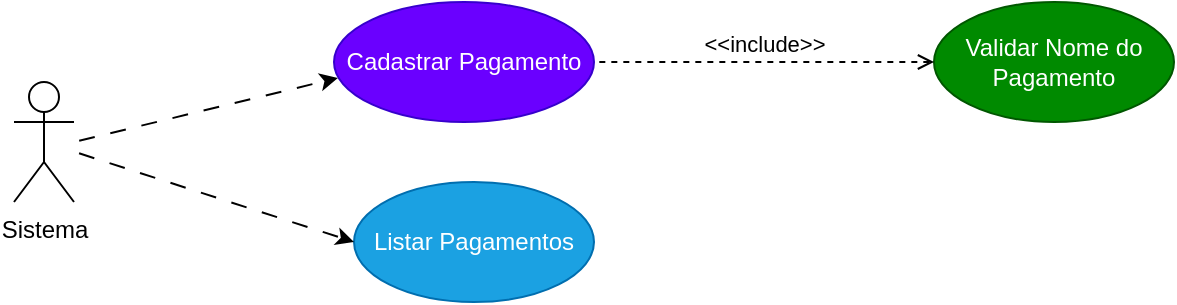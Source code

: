 <mxfile version="20.5.3" type="embed"><diagram id="bks1fgTAk8cXKt9TkJ--" name="Page-1"><mxGraphModel dx="667" dy="426" grid="1" gridSize="10" guides="1" tooltips="1" connect="1" arrows="1" fold="1" page="1" pageScale="1" pageWidth="850" pageHeight="1100" math="0" shadow="0"><root><mxCell id="0"/><mxCell id="1" parent="0"/><mxCell id="5" value="Sistema" style="shape=umlActor;html=1;verticalLabelPosition=bottom;verticalAlign=top;align=center;" vertex="1" parent="1"><mxGeometry x="50" y="180" width="30" height="60" as="geometry"/></mxCell><mxCell id="9" value="Cadastrar Pagamento" style="ellipse;whiteSpace=wrap;html=1;fillColor=#6a00ff;fontColor=#ffffff;strokeColor=#3700CC;" vertex="1" parent="1"><mxGeometry x="210" y="140" width="130" height="60" as="geometry"/></mxCell><mxCell id="10" value="Listar Pagamentos" style="ellipse;whiteSpace=wrap;html=1;fillColor=#1ba1e2;fontColor=#ffffff;strokeColor=#006EAF;" vertex="1" parent="1"><mxGeometry x="220" y="230" width="120" height="60" as="geometry"/></mxCell><mxCell id="11" value="" style="endArrow=classic;html=1;rounded=0;entryX=0.015;entryY=0.633;entryDx=0;entryDy=0;entryPerimeter=0;flowAnimation=1;" edge="1" parent="1" target="9"><mxGeometry width="50" height="50" relative="1" as="geometry"><mxPoint x="80" y="210" as="sourcePoint"/><mxPoint x="130" y="160" as="targetPoint"/></mxGeometry></mxCell><mxCell id="12" value="" style="endArrow=classic;html=1;rounded=0;entryX=0;entryY=0.5;entryDx=0;entryDy=0;flowAnimation=1;" edge="1" parent="1" source="5" target="10"><mxGeometry width="50" height="50" relative="1" as="geometry"><mxPoint x="320" y="240" as="sourcePoint"/><mxPoint x="370" y="190" as="targetPoint"/></mxGeometry></mxCell><mxCell id="13" value="Validar Nome do Pagamento" style="ellipse;whiteSpace=wrap;html=1;fillColor=#008a00;fontColor=#ffffff;strokeColor=#005700;" vertex="1" parent="1"><mxGeometry x="510" y="140" width="120" height="60" as="geometry"/></mxCell><mxCell id="14" value="&amp;lt;&amp;lt;include&amp;gt;&amp;gt;" style="html=1;verticalAlign=bottom;labelBackgroundColor=none;endArrow=open;endFill=0;dashed=1;rounded=0;entryX=0;entryY=0.5;entryDx=0;entryDy=0;flowAnimation=1;" edge="1" parent="1" source="9" target="13"><mxGeometry width="160" relative="1" as="geometry"><mxPoint x="350" y="160" as="sourcePoint"/><mxPoint x="510" y="160" as="targetPoint"/></mxGeometry></mxCell></root></mxGraphModel></diagram></mxfile>